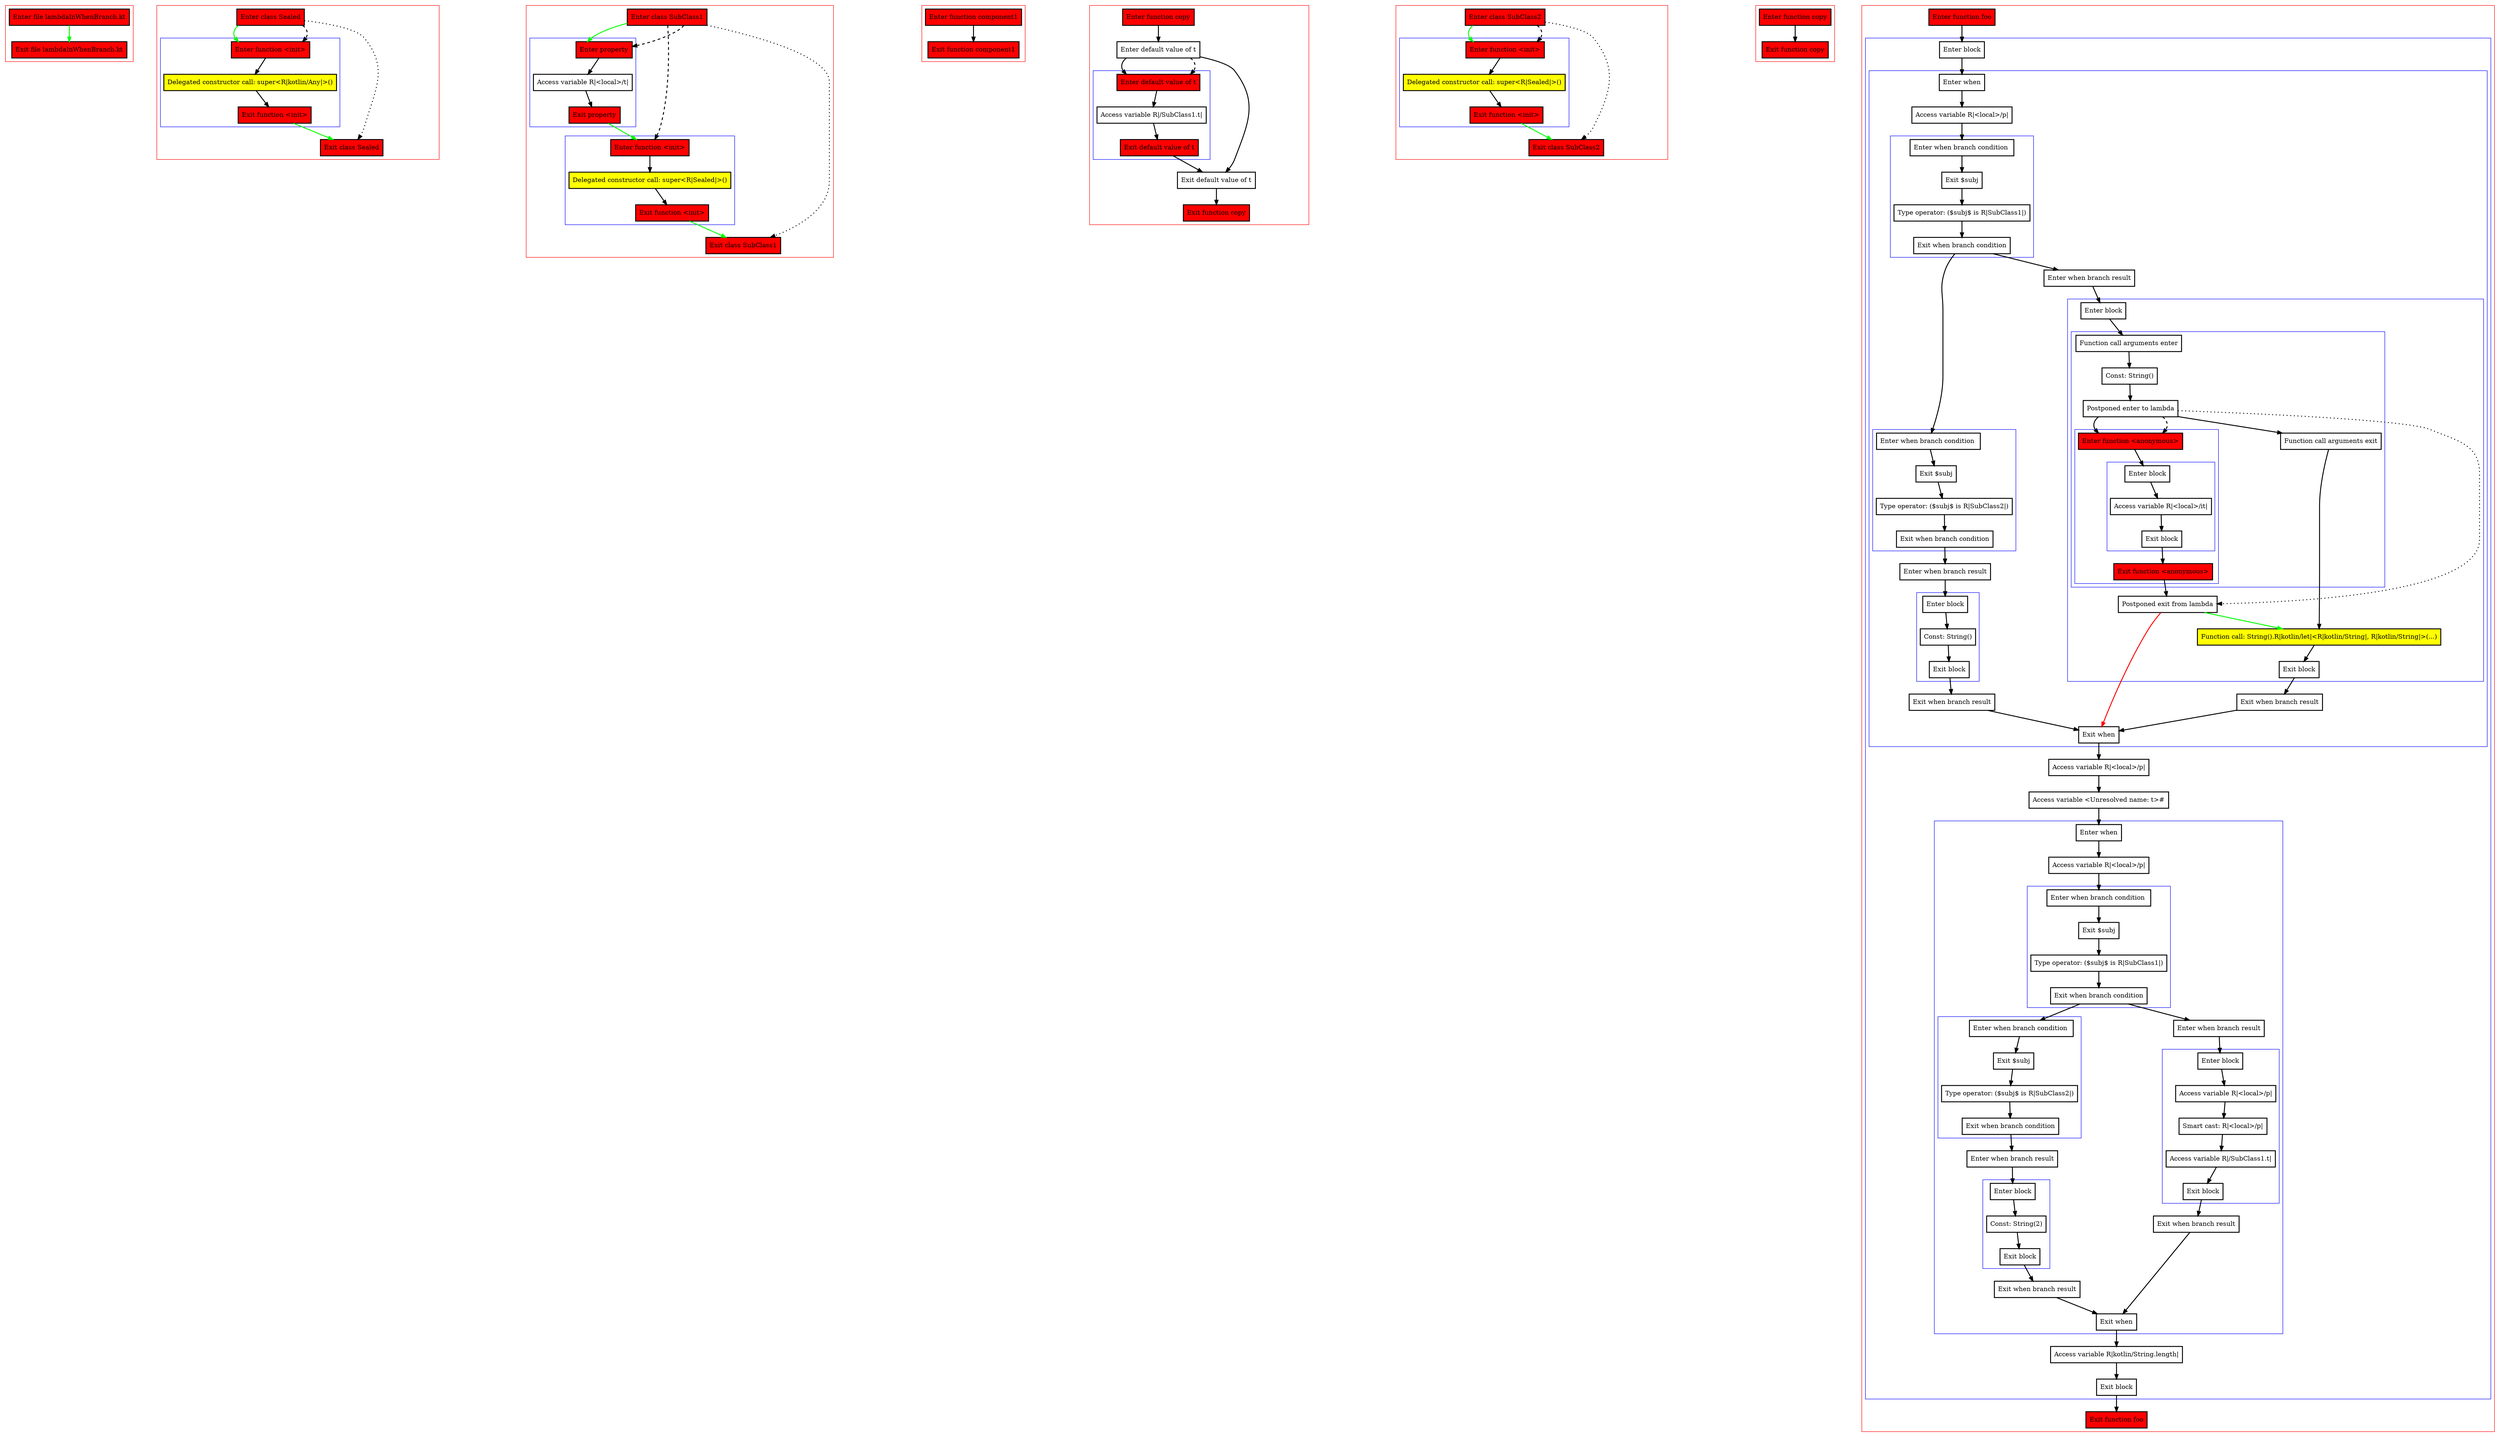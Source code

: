 digraph lambdaInWhenBranch_kt {
    graph [nodesep=3]
    node [shape=box penwidth=2]
    edge [penwidth=2]

    subgraph cluster_0 {
        color=red
        0 [label="Enter file lambdaInWhenBranch.kt" style="filled" fillcolor=red];
        1 [label="Exit file lambdaInWhenBranch.kt" style="filled" fillcolor=red];
    }
    0 -> {1} [color=green];

    subgraph cluster_1 {
        color=red
        2 [label="Enter class Sealed" style="filled" fillcolor=red];
        subgraph cluster_2 {
            color=blue
            3 [label="Enter function <init>" style="filled" fillcolor=red];
            4 [label="Delegated constructor call: super<R|kotlin/Any|>()" style="filled" fillcolor=yellow];
            5 [label="Exit function <init>" style="filled" fillcolor=red];
        }
        6 [label="Exit class Sealed" style="filled" fillcolor=red];
    }
    2 -> {3} [color=green];
    2 -> {6} [style=dotted];
    2 -> {3} [style=dashed];
    3 -> {4};
    4 -> {5};
    5 -> {6} [color=green];

    subgraph cluster_3 {
        color=red
        7 [label="Enter class SubClass1" style="filled" fillcolor=red];
        subgraph cluster_4 {
            color=blue
            8 [label="Enter property" style="filled" fillcolor=red];
            9 [label="Access variable R|<local>/t|"];
            10 [label="Exit property" style="filled" fillcolor=red];
        }
        subgraph cluster_5 {
            color=blue
            11 [label="Enter function <init>" style="filled" fillcolor=red];
            12 [label="Delegated constructor call: super<R|Sealed|>()" style="filled" fillcolor=yellow];
            13 [label="Exit function <init>" style="filled" fillcolor=red];
        }
        14 [label="Exit class SubClass1" style="filled" fillcolor=red];
    }
    7 -> {8} [color=green];
    7 -> {14} [style=dotted];
    7 -> {8 11} [style=dashed];
    8 -> {9};
    9 -> {10};
    10 -> {11} [color=green];
    11 -> {12};
    12 -> {13};
    13 -> {14} [color=green];

    subgraph cluster_6 {
        color=red
        15 [label="Enter function component1" style="filled" fillcolor=red];
        16 [label="Exit function component1" style="filled" fillcolor=red];
    }
    15 -> {16};

    subgraph cluster_7 {
        color=red
        17 [label="Enter function copy" style="filled" fillcolor=red];
        18 [label="Enter default value of t"];
        subgraph cluster_8 {
            color=blue
            19 [label="Enter default value of t" style="filled" fillcolor=red];
            20 [label="Access variable R|/SubClass1.t|"];
            21 [label="Exit default value of t" style="filled" fillcolor=red];
        }
        22 [label="Exit default value of t"];
        23 [label="Exit function copy" style="filled" fillcolor=red];
    }
    17 -> {18};
    18 -> {19 22};
    18 -> {19} [style=dashed];
    19 -> {20};
    20 -> {21};
    21 -> {22};
    22 -> {23};

    subgraph cluster_9 {
        color=red
        24 [label="Enter class SubClass2" style="filled" fillcolor=red];
        subgraph cluster_10 {
            color=blue
            25 [label="Enter function <init>" style="filled" fillcolor=red];
            26 [label="Delegated constructor call: super<R|Sealed|>()" style="filled" fillcolor=yellow];
            27 [label="Exit function <init>" style="filled" fillcolor=red];
        }
        28 [label="Exit class SubClass2" style="filled" fillcolor=red];
    }
    24 -> {25} [color=green];
    24 -> {28} [style=dotted];
    24 -> {25} [style=dashed];
    25 -> {26};
    26 -> {27};
    27 -> {28} [color=green];

    subgraph cluster_11 {
        color=red
        29 [label="Enter function copy" style="filled" fillcolor=red];
        30 [label="Exit function copy" style="filled" fillcolor=red];
    }
    29 -> {30};

    subgraph cluster_12 {
        color=red
        31 [label="Enter function foo" style="filled" fillcolor=red];
        subgraph cluster_13 {
            color=blue
            32 [label="Enter block"];
            subgraph cluster_14 {
                color=blue
                33 [label="Enter when"];
                34 [label="Access variable R|<local>/p|"];
                subgraph cluster_15 {
                    color=blue
                    35 [label="Enter when branch condition "];
                    36 [label="Exit $subj"];
                    37 [label="Type operator: ($subj$ is R|SubClass1|)"];
                    38 [label="Exit when branch condition"];
                }
                subgraph cluster_16 {
                    color=blue
                    39 [label="Enter when branch condition "];
                    40 [label="Exit $subj"];
                    41 [label="Type operator: ($subj$ is R|SubClass2|)"];
                    42 [label="Exit when branch condition"];
                }
                43 [label="Enter when branch result"];
                subgraph cluster_17 {
                    color=blue
                    44 [label="Enter block"];
                    45 [label="Const: String()"];
                    46 [label="Exit block"];
                }
                47 [label="Exit when branch result"];
                48 [label="Enter when branch result"];
                subgraph cluster_18 {
                    color=blue
                    49 [label="Enter block"];
                    subgraph cluster_19 {
                        color=blue
                        50 [label="Function call arguments enter"];
                        51 [label="Const: String()"];
                        52 [label="Postponed enter to lambda"];
                        subgraph cluster_20 {
                            color=blue
                            53 [label="Enter function <anonymous>" style="filled" fillcolor=red];
                            subgraph cluster_21 {
                                color=blue
                                54 [label="Enter block"];
                                55 [label="Access variable R|<local>/it|"];
                                56 [label="Exit block"];
                            }
                            57 [label="Exit function <anonymous>" style="filled" fillcolor=red];
                        }
                        58 [label="Function call arguments exit"];
                    }
                    59 [label="Postponed exit from lambda"];
                    60 [label="Function call: String().R|kotlin/let|<R|kotlin/String|, R|kotlin/String|>(...)" style="filled" fillcolor=yellow];
                    61 [label="Exit block"];
                }
                62 [label="Exit when branch result"];
                63 [label="Exit when"];
            }
            64 [label="Access variable R|<local>/p|"];
            65 [label="Access variable <Unresolved name: t>#"];
            subgraph cluster_22 {
                color=blue
                66 [label="Enter when"];
                67 [label="Access variable R|<local>/p|"];
                subgraph cluster_23 {
                    color=blue
                    68 [label="Enter when branch condition "];
                    69 [label="Exit $subj"];
                    70 [label="Type operator: ($subj$ is R|SubClass1|)"];
                    71 [label="Exit when branch condition"];
                }
                subgraph cluster_24 {
                    color=blue
                    72 [label="Enter when branch condition "];
                    73 [label="Exit $subj"];
                    74 [label="Type operator: ($subj$ is R|SubClass2|)"];
                    75 [label="Exit when branch condition"];
                }
                76 [label="Enter when branch result"];
                subgraph cluster_25 {
                    color=blue
                    77 [label="Enter block"];
                    78 [label="Const: String(2)"];
                    79 [label="Exit block"];
                }
                80 [label="Exit when branch result"];
                81 [label="Enter when branch result"];
                subgraph cluster_26 {
                    color=blue
                    82 [label="Enter block"];
                    83 [label="Access variable R|<local>/p|"];
                    84 [label="Smart cast: R|<local>/p|"];
                    85 [label="Access variable R|/SubClass1.t|"];
                    86 [label="Exit block"];
                }
                87 [label="Exit when branch result"];
                88 [label="Exit when"];
            }
            89 [label="Access variable R|kotlin/String.length|"];
            90 [label="Exit block"];
        }
        91 [label="Exit function foo" style="filled" fillcolor=red];
    }
    31 -> {32};
    32 -> {33};
    33 -> {34};
    34 -> {35};
    35 -> {36};
    36 -> {37};
    37 -> {38};
    38 -> {39 48};
    39 -> {40};
    40 -> {41};
    41 -> {42};
    42 -> {43};
    43 -> {44};
    44 -> {45};
    45 -> {46};
    46 -> {47};
    47 -> {63};
    48 -> {49};
    49 -> {50};
    50 -> {51};
    51 -> {52};
    52 -> {53 58};
    52 -> {59} [style=dotted];
    52 -> {53} [style=dashed];
    53 -> {54};
    54 -> {55};
    55 -> {56};
    56 -> {57};
    57 -> {59};
    58 -> {60};
    59 -> {60} [color=green];
    59 -> {63} [color=red];
    60 -> {61};
    61 -> {62};
    62 -> {63};
    63 -> {64};
    64 -> {65};
    65 -> {66};
    66 -> {67};
    67 -> {68};
    68 -> {69};
    69 -> {70};
    70 -> {71};
    71 -> {72 81};
    72 -> {73};
    73 -> {74};
    74 -> {75};
    75 -> {76};
    76 -> {77};
    77 -> {78};
    78 -> {79};
    79 -> {80};
    80 -> {88};
    81 -> {82};
    82 -> {83};
    83 -> {84};
    84 -> {85};
    85 -> {86};
    86 -> {87};
    87 -> {88};
    88 -> {89};
    89 -> {90};
    90 -> {91};

}
